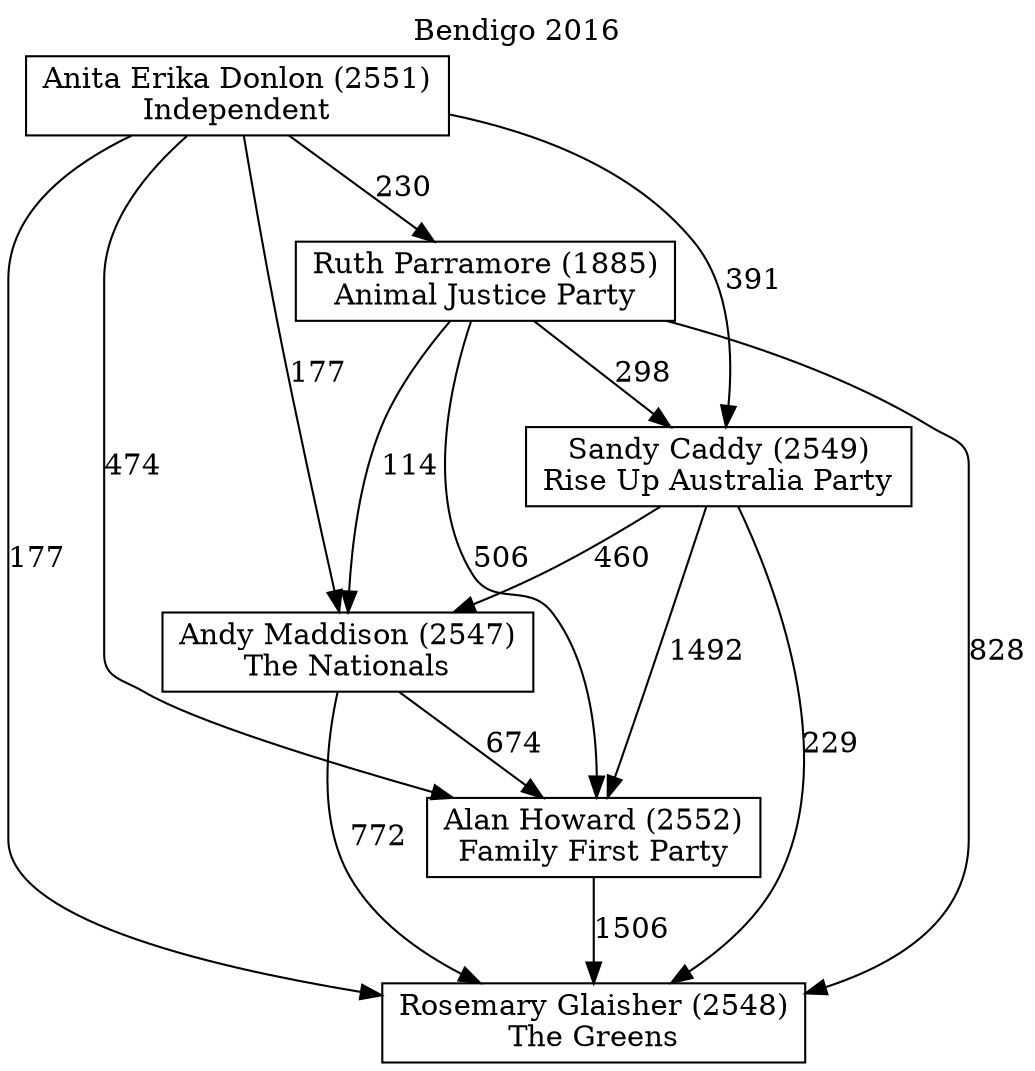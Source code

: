 // House preference flow
digraph "Rosemary Glaisher (2548)_Bendigo_2016" {
	graph [label="Bendigo 2016" labelloc=t]
	node [shape=box]
	"Rosemary Glaisher (2548)" [label="Rosemary Glaisher (2548)
The Greens"]
	"Alan Howard (2552)" [label="Alan Howard (2552)
Family First Party"]
	"Andy Maddison (2547)" [label="Andy Maddison (2547)
The Nationals"]
	"Sandy Caddy (2549)" [label="Sandy Caddy (2549)
Rise Up Australia Party"]
	"Ruth Parramore (1885)" [label="Ruth Parramore (1885)
Animal Justice Party"]
	"Anita Erika Donlon (2551)" [label="Anita Erika Donlon (2551)
Independent"]
	"Rosemary Glaisher (2548)" [label="Rosemary Glaisher (2548)
The Greens"]
	"Andy Maddison (2547)" [label="Andy Maddison (2547)
The Nationals"]
	"Sandy Caddy (2549)" [label="Sandy Caddy (2549)
Rise Up Australia Party"]
	"Ruth Parramore (1885)" [label="Ruth Parramore (1885)
Animal Justice Party"]
	"Anita Erika Donlon (2551)" [label="Anita Erika Donlon (2551)
Independent"]
	"Rosemary Glaisher (2548)" [label="Rosemary Glaisher (2548)
The Greens"]
	"Sandy Caddy (2549)" [label="Sandy Caddy (2549)
Rise Up Australia Party"]
	"Ruth Parramore (1885)" [label="Ruth Parramore (1885)
Animal Justice Party"]
	"Anita Erika Donlon (2551)" [label="Anita Erika Donlon (2551)
Independent"]
	"Rosemary Glaisher (2548)" [label="Rosemary Glaisher (2548)
The Greens"]
	"Ruth Parramore (1885)" [label="Ruth Parramore (1885)
Animal Justice Party"]
	"Anita Erika Donlon (2551)" [label="Anita Erika Donlon (2551)
Independent"]
	"Rosemary Glaisher (2548)" [label="Rosemary Glaisher (2548)
The Greens"]
	"Anita Erika Donlon (2551)" [label="Anita Erika Donlon (2551)
Independent"]
	"Anita Erika Donlon (2551)" [label="Anita Erika Donlon (2551)
Independent"]
	"Ruth Parramore (1885)" [label="Ruth Parramore (1885)
Animal Justice Party"]
	"Anita Erika Donlon (2551)" [label="Anita Erika Donlon (2551)
Independent"]
	"Anita Erika Donlon (2551)" [label="Anita Erika Donlon (2551)
Independent"]
	"Sandy Caddy (2549)" [label="Sandy Caddy (2549)
Rise Up Australia Party"]
	"Ruth Parramore (1885)" [label="Ruth Parramore (1885)
Animal Justice Party"]
	"Anita Erika Donlon (2551)" [label="Anita Erika Donlon (2551)
Independent"]
	"Sandy Caddy (2549)" [label="Sandy Caddy (2549)
Rise Up Australia Party"]
	"Anita Erika Donlon (2551)" [label="Anita Erika Donlon (2551)
Independent"]
	"Anita Erika Donlon (2551)" [label="Anita Erika Donlon (2551)
Independent"]
	"Ruth Parramore (1885)" [label="Ruth Parramore (1885)
Animal Justice Party"]
	"Anita Erika Donlon (2551)" [label="Anita Erika Donlon (2551)
Independent"]
	"Anita Erika Donlon (2551)" [label="Anita Erika Donlon (2551)
Independent"]
	"Andy Maddison (2547)" [label="Andy Maddison (2547)
The Nationals"]
	"Sandy Caddy (2549)" [label="Sandy Caddy (2549)
Rise Up Australia Party"]
	"Ruth Parramore (1885)" [label="Ruth Parramore (1885)
Animal Justice Party"]
	"Anita Erika Donlon (2551)" [label="Anita Erika Donlon (2551)
Independent"]
	"Andy Maddison (2547)" [label="Andy Maddison (2547)
The Nationals"]
	"Ruth Parramore (1885)" [label="Ruth Parramore (1885)
Animal Justice Party"]
	"Anita Erika Donlon (2551)" [label="Anita Erika Donlon (2551)
Independent"]
	"Andy Maddison (2547)" [label="Andy Maddison (2547)
The Nationals"]
	"Anita Erika Donlon (2551)" [label="Anita Erika Donlon (2551)
Independent"]
	"Anita Erika Donlon (2551)" [label="Anita Erika Donlon (2551)
Independent"]
	"Ruth Parramore (1885)" [label="Ruth Parramore (1885)
Animal Justice Party"]
	"Anita Erika Donlon (2551)" [label="Anita Erika Donlon (2551)
Independent"]
	"Anita Erika Donlon (2551)" [label="Anita Erika Donlon (2551)
Independent"]
	"Sandy Caddy (2549)" [label="Sandy Caddy (2549)
Rise Up Australia Party"]
	"Ruth Parramore (1885)" [label="Ruth Parramore (1885)
Animal Justice Party"]
	"Anita Erika Donlon (2551)" [label="Anita Erika Donlon (2551)
Independent"]
	"Sandy Caddy (2549)" [label="Sandy Caddy (2549)
Rise Up Australia Party"]
	"Anita Erika Donlon (2551)" [label="Anita Erika Donlon (2551)
Independent"]
	"Anita Erika Donlon (2551)" [label="Anita Erika Donlon (2551)
Independent"]
	"Ruth Parramore (1885)" [label="Ruth Parramore (1885)
Animal Justice Party"]
	"Anita Erika Donlon (2551)" [label="Anita Erika Donlon (2551)
Independent"]
	"Anita Erika Donlon (2551)" [label="Anita Erika Donlon (2551)
Independent"]
	"Alan Howard (2552)" [label="Alan Howard (2552)
Family First Party"]
	"Andy Maddison (2547)" [label="Andy Maddison (2547)
The Nationals"]
	"Sandy Caddy (2549)" [label="Sandy Caddy (2549)
Rise Up Australia Party"]
	"Ruth Parramore (1885)" [label="Ruth Parramore (1885)
Animal Justice Party"]
	"Anita Erika Donlon (2551)" [label="Anita Erika Donlon (2551)
Independent"]
	"Alan Howard (2552)" [label="Alan Howard (2552)
Family First Party"]
	"Sandy Caddy (2549)" [label="Sandy Caddy (2549)
Rise Up Australia Party"]
	"Ruth Parramore (1885)" [label="Ruth Parramore (1885)
Animal Justice Party"]
	"Anita Erika Donlon (2551)" [label="Anita Erika Donlon (2551)
Independent"]
	"Alan Howard (2552)" [label="Alan Howard (2552)
Family First Party"]
	"Ruth Parramore (1885)" [label="Ruth Parramore (1885)
Animal Justice Party"]
	"Anita Erika Donlon (2551)" [label="Anita Erika Donlon (2551)
Independent"]
	"Alan Howard (2552)" [label="Alan Howard (2552)
Family First Party"]
	"Anita Erika Donlon (2551)" [label="Anita Erika Donlon (2551)
Independent"]
	"Anita Erika Donlon (2551)" [label="Anita Erika Donlon (2551)
Independent"]
	"Ruth Parramore (1885)" [label="Ruth Parramore (1885)
Animal Justice Party"]
	"Anita Erika Donlon (2551)" [label="Anita Erika Donlon (2551)
Independent"]
	"Anita Erika Donlon (2551)" [label="Anita Erika Donlon (2551)
Independent"]
	"Sandy Caddy (2549)" [label="Sandy Caddy (2549)
Rise Up Australia Party"]
	"Ruth Parramore (1885)" [label="Ruth Parramore (1885)
Animal Justice Party"]
	"Anita Erika Donlon (2551)" [label="Anita Erika Donlon (2551)
Independent"]
	"Sandy Caddy (2549)" [label="Sandy Caddy (2549)
Rise Up Australia Party"]
	"Anita Erika Donlon (2551)" [label="Anita Erika Donlon (2551)
Independent"]
	"Anita Erika Donlon (2551)" [label="Anita Erika Donlon (2551)
Independent"]
	"Ruth Parramore (1885)" [label="Ruth Parramore (1885)
Animal Justice Party"]
	"Anita Erika Donlon (2551)" [label="Anita Erika Donlon (2551)
Independent"]
	"Anita Erika Donlon (2551)" [label="Anita Erika Donlon (2551)
Independent"]
	"Andy Maddison (2547)" [label="Andy Maddison (2547)
The Nationals"]
	"Sandy Caddy (2549)" [label="Sandy Caddy (2549)
Rise Up Australia Party"]
	"Ruth Parramore (1885)" [label="Ruth Parramore (1885)
Animal Justice Party"]
	"Anita Erika Donlon (2551)" [label="Anita Erika Donlon (2551)
Independent"]
	"Andy Maddison (2547)" [label="Andy Maddison (2547)
The Nationals"]
	"Ruth Parramore (1885)" [label="Ruth Parramore (1885)
Animal Justice Party"]
	"Anita Erika Donlon (2551)" [label="Anita Erika Donlon (2551)
Independent"]
	"Andy Maddison (2547)" [label="Andy Maddison (2547)
The Nationals"]
	"Anita Erika Donlon (2551)" [label="Anita Erika Donlon (2551)
Independent"]
	"Anita Erika Donlon (2551)" [label="Anita Erika Donlon (2551)
Independent"]
	"Ruth Parramore (1885)" [label="Ruth Parramore (1885)
Animal Justice Party"]
	"Anita Erika Donlon (2551)" [label="Anita Erika Donlon (2551)
Independent"]
	"Anita Erika Donlon (2551)" [label="Anita Erika Donlon (2551)
Independent"]
	"Sandy Caddy (2549)" [label="Sandy Caddy (2549)
Rise Up Australia Party"]
	"Ruth Parramore (1885)" [label="Ruth Parramore (1885)
Animal Justice Party"]
	"Anita Erika Donlon (2551)" [label="Anita Erika Donlon (2551)
Independent"]
	"Sandy Caddy (2549)" [label="Sandy Caddy (2549)
Rise Up Australia Party"]
	"Anita Erika Donlon (2551)" [label="Anita Erika Donlon (2551)
Independent"]
	"Anita Erika Donlon (2551)" [label="Anita Erika Donlon (2551)
Independent"]
	"Ruth Parramore (1885)" [label="Ruth Parramore (1885)
Animal Justice Party"]
	"Anita Erika Donlon (2551)" [label="Anita Erika Donlon (2551)
Independent"]
	"Anita Erika Donlon (2551)" [label="Anita Erika Donlon (2551)
Independent"]
	"Alan Howard (2552)" -> "Rosemary Glaisher (2548)" [label=1506]
	"Andy Maddison (2547)" -> "Alan Howard (2552)" [label=674]
	"Sandy Caddy (2549)" -> "Andy Maddison (2547)" [label=460]
	"Ruth Parramore (1885)" -> "Sandy Caddy (2549)" [label=298]
	"Anita Erika Donlon (2551)" -> "Ruth Parramore (1885)" [label=230]
	"Andy Maddison (2547)" -> "Rosemary Glaisher (2548)" [label=772]
	"Sandy Caddy (2549)" -> "Rosemary Glaisher (2548)" [label=229]
	"Ruth Parramore (1885)" -> "Rosemary Glaisher (2548)" [label=828]
	"Anita Erika Donlon (2551)" -> "Rosemary Glaisher (2548)" [label=177]
	"Anita Erika Donlon (2551)" -> "Sandy Caddy (2549)" [label=391]
	"Ruth Parramore (1885)" -> "Andy Maddison (2547)" [label=114]
	"Anita Erika Donlon (2551)" -> "Andy Maddison (2547)" [label=177]
	"Sandy Caddy (2549)" -> "Alan Howard (2552)" [label=1492]
	"Ruth Parramore (1885)" -> "Alan Howard (2552)" [label=506]
	"Anita Erika Donlon (2551)" -> "Alan Howard (2552)" [label=474]
}
